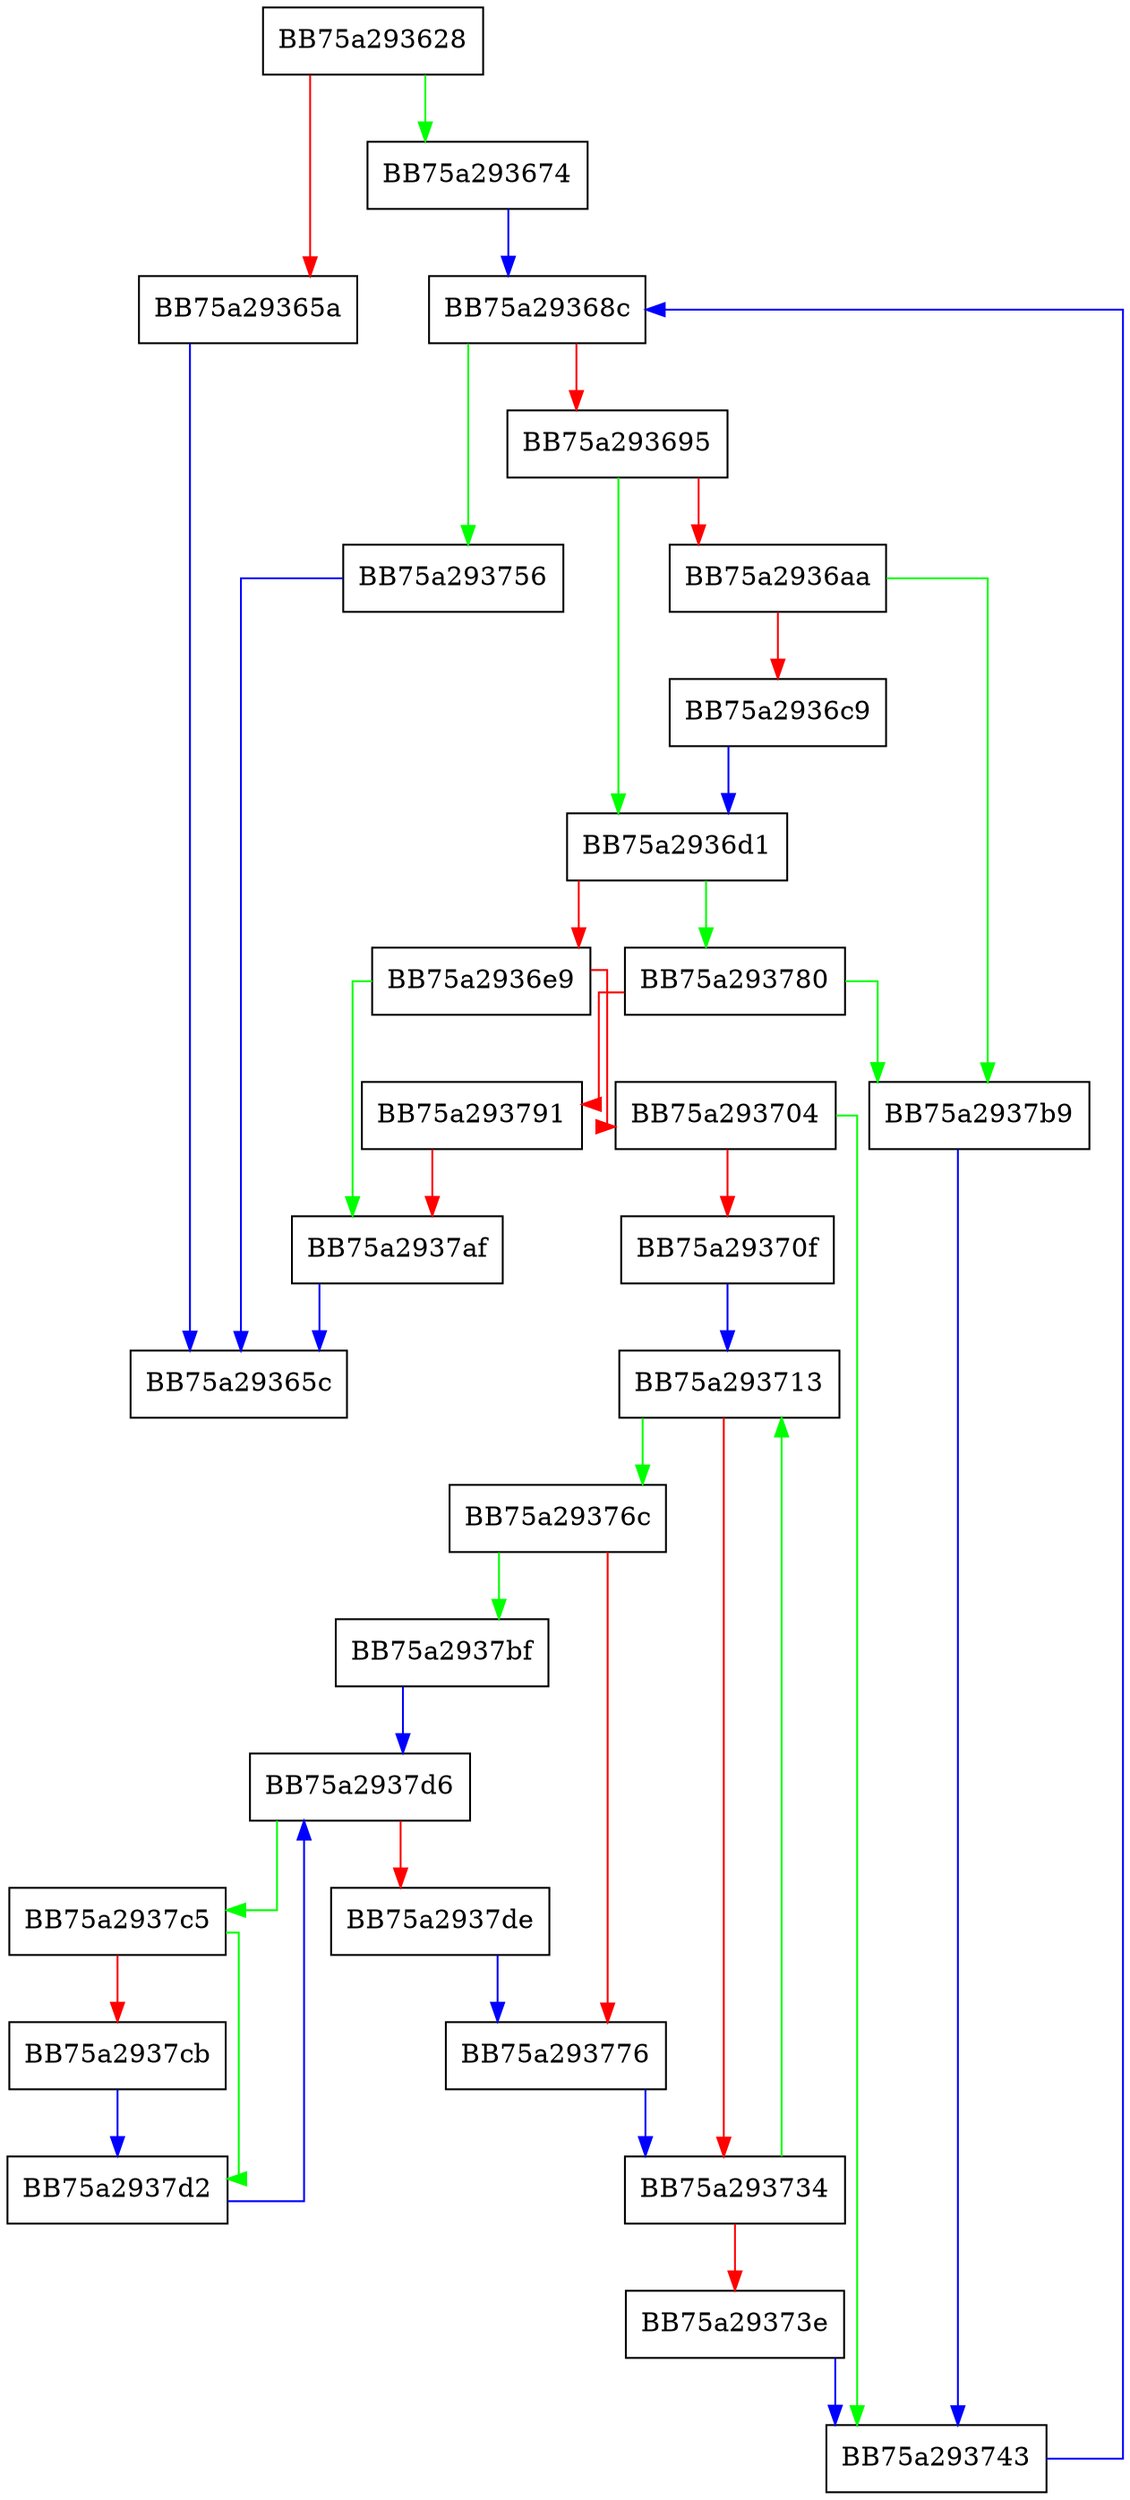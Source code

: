 digraph resolveOrderGroupBy {
  node [shape="box"];
  graph [splines=ortho];
  BB75a293628 -> BB75a293674 [color="green"];
  BB75a293628 -> BB75a29365a [color="red"];
  BB75a29365a -> BB75a29365c [color="blue"];
  BB75a293674 -> BB75a29368c [color="blue"];
  BB75a29368c -> BB75a293756 [color="green"];
  BB75a29368c -> BB75a293695 [color="red"];
  BB75a293695 -> BB75a2936d1 [color="green"];
  BB75a293695 -> BB75a2936aa [color="red"];
  BB75a2936aa -> BB75a2937b9 [color="green"];
  BB75a2936aa -> BB75a2936c9 [color="red"];
  BB75a2936c9 -> BB75a2936d1 [color="blue"];
  BB75a2936d1 -> BB75a293780 [color="green"];
  BB75a2936d1 -> BB75a2936e9 [color="red"];
  BB75a2936e9 -> BB75a2937af [color="green"];
  BB75a2936e9 -> BB75a293704 [color="red"];
  BB75a293704 -> BB75a293743 [color="green"];
  BB75a293704 -> BB75a29370f [color="red"];
  BB75a29370f -> BB75a293713 [color="blue"];
  BB75a293713 -> BB75a29376c [color="green"];
  BB75a293713 -> BB75a293734 [color="red"];
  BB75a293734 -> BB75a293713 [color="green"];
  BB75a293734 -> BB75a29373e [color="red"];
  BB75a29373e -> BB75a293743 [color="blue"];
  BB75a293743 -> BB75a29368c [color="blue"];
  BB75a293756 -> BB75a29365c [color="blue"];
  BB75a29376c -> BB75a2937bf [color="green"];
  BB75a29376c -> BB75a293776 [color="red"];
  BB75a293776 -> BB75a293734 [color="blue"];
  BB75a293780 -> BB75a2937b9 [color="green"];
  BB75a293780 -> BB75a293791 [color="red"];
  BB75a293791 -> BB75a2937af [color="red"];
  BB75a2937af -> BB75a29365c [color="blue"];
  BB75a2937b9 -> BB75a293743 [color="blue"];
  BB75a2937bf -> BB75a2937d6 [color="blue"];
  BB75a2937c5 -> BB75a2937d2 [color="green"];
  BB75a2937c5 -> BB75a2937cb [color="red"];
  BB75a2937cb -> BB75a2937d2 [color="blue"];
  BB75a2937d2 -> BB75a2937d6 [color="blue"];
  BB75a2937d6 -> BB75a2937c5 [color="green"];
  BB75a2937d6 -> BB75a2937de [color="red"];
  BB75a2937de -> BB75a293776 [color="blue"];
}